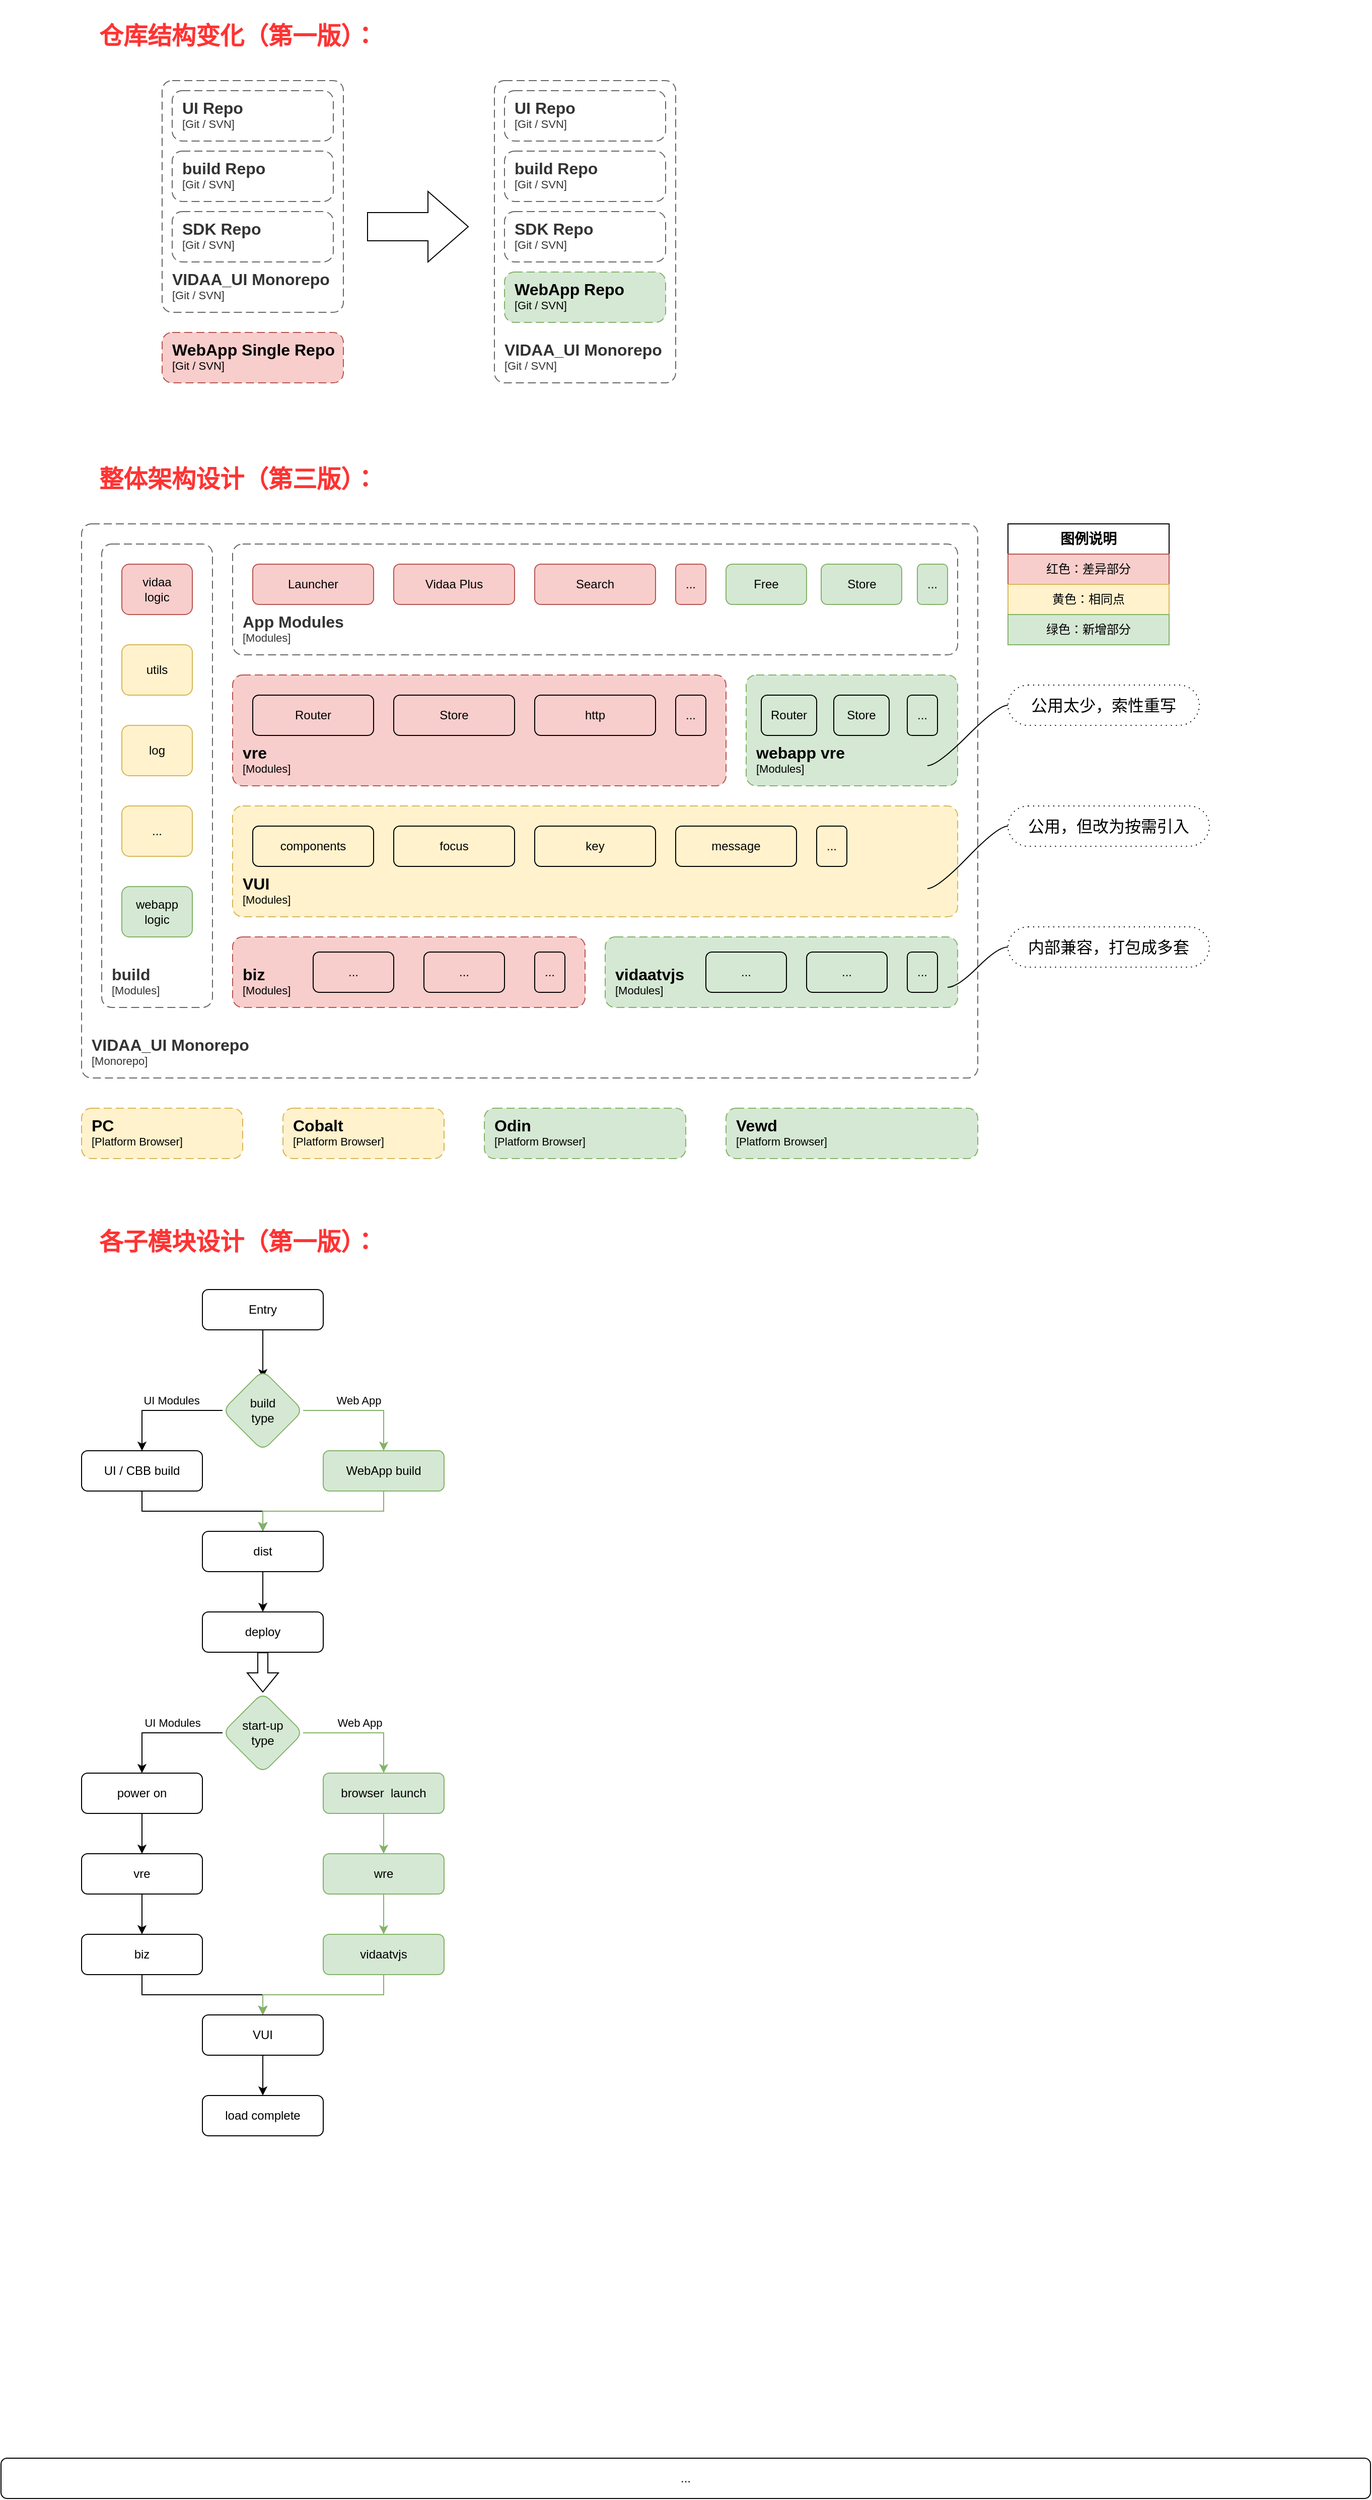 <mxfile version="20.8.20" type="github">
  <diagram name="Page-1" id="2L-cOZeSmo-Xu8jlNMAm">
    <mxGraphModel dx="1434" dy="764" grid="1" gridSize="10" guides="1" tooltips="1" connect="1" arrows="1" fold="1" page="1" pageScale="1" pageWidth="827" pageHeight="1169" math="0" shadow="0">
      <root>
        <mxCell id="0" />
        <mxCell id="1" parent="0" />
        <object placeholders="1" c4Name="Odin" c4Type="SystemScopeBoundary" c4Application="Platform Browser" label="&lt;font style=&quot;font-size: 16px&quot;&gt;&lt;b&gt;&lt;div style=&quot;text-align: left&quot;&gt;%c4Name%&lt;/div&gt;&lt;/b&gt;&lt;/font&gt;&lt;div style=&quot;text-align: left&quot;&gt;[%c4Application%]&lt;/div&gt;" id="LxKQGS648OkQD__flQ3X-3">
          <mxCell style="rounded=1;fontSize=11;whiteSpace=wrap;html=1;dashed=1;arcSize=20;fillColor=#d5e8d4;strokeColor=#82b366;labelBackgroundColor=none;align=left;verticalAlign=bottom;labelBorderColor=none;spacingTop=0;spacing=10;dashPattern=8 4;metaEdit=1;rotatable=0;perimeter=rectanglePerimeter;noLabel=0;labelPadding=0;allowArrows=0;connectable=0;expand=0;recursiveResize=0;editable=1;pointerEvents=0;absoluteArcSize=1;points=[[0.25,0,0],[0.5,0,0],[0.75,0,0],[1,0.25,0],[1,0.5,0],[1,0.75,0],[0.75,1,0],[0.5,1,0],[0.25,1,0],[0,0.75,0],[0,0.5,0],[0,0.25,0]];" parent="1" vertex="1">
            <mxGeometry x="480" y="1100" width="200" height="50" as="geometry" />
          </mxCell>
        </object>
        <object placeholders="1" c4Name="Vewd" c4Type="SystemScopeBoundary" c4Application="Platform Browser" label="&lt;font style=&quot;font-size: 16px&quot;&gt;&lt;b&gt;&lt;div style=&quot;text-align: left&quot;&gt;%c4Name%&lt;/div&gt;&lt;/b&gt;&lt;/font&gt;&lt;div style=&quot;text-align: left&quot;&gt;[%c4Application%]&lt;/div&gt;" id="LxKQGS648OkQD__flQ3X-4">
          <mxCell style="rounded=1;fontSize=11;whiteSpace=wrap;html=1;dashed=1;arcSize=20;fillColor=#d5e8d4;strokeColor=#82b366;labelBackgroundColor=none;align=left;verticalAlign=bottom;labelBorderColor=none;spacingTop=0;spacing=10;dashPattern=8 4;metaEdit=1;rotatable=0;perimeter=rectanglePerimeter;noLabel=0;labelPadding=0;allowArrows=0;connectable=0;expand=0;recursiveResize=0;editable=1;pointerEvents=0;absoluteArcSize=1;points=[[0.25,0,0],[0.5,0,0],[0.75,0,0],[1,0.25,0],[1,0.5,0],[1,0.75,0],[0.75,1,0],[0.5,1,0],[0.25,1,0],[0,0.75,0],[0,0.5,0],[0,0.25,0]];" parent="1" vertex="1">
            <mxGeometry x="720" y="1100" width="250" height="50" as="geometry" />
          </mxCell>
        </object>
        <object placeholders="1" c4Name="WebApp Single Repo" c4Type="SystemScopeBoundary" c4Application="Git / SVN" label="&lt;font style=&quot;font-size: 16px&quot;&gt;&lt;b&gt;&lt;div style=&quot;text-align: left&quot;&gt;%c4Name%&lt;/div&gt;&lt;/b&gt;&lt;/font&gt;&lt;div style=&quot;text-align: left&quot;&gt;[%c4Application%]&lt;/div&gt;" id="LxKQGS648OkQD__flQ3X-8">
          <mxCell style="rounded=1;fontSize=11;whiteSpace=wrap;html=1;dashed=1;arcSize=20;fillColor=#f8cecc;strokeColor=#b85450;labelBackgroundColor=none;align=left;verticalAlign=bottom;labelBorderColor=none;spacingTop=0;spacing=10;dashPattern=8 4;metaEdit=1;rotatable=0;perimeter=rectanglePerimeter;noLabel=0;labelPadding=0;allowArrows=0;connectable=0;expand=0;recursiveResize=0;editable=1;pointerEvents=0;absoluteArcSize=1;points=[[0.25,0,0],[0.5,0,0],[0.75,0,0],[1,0.25,0],[1,0.5,0],[1,0.75,0],[0.75,1,0],[0.5,1,0],[0.25,1,0],[0,0.75,0],[0,0.5,0],[0,0.25,0]];" parent="1" vertex="1">
            <mxGeometry x="160" y="330" width="180" height="50" as="geometry" />
          </mxCell>
        </object>
        <object placeholders="1" c4Name="VIDAA_UI Monorepo" c4Type="SystemScopeBoundary" c4Application="Git / SVN" label="&lt;font style=&quot;font-size: 16px&quot;&gt;&lt;b&gt;&lt;div style=&quot;text-align: left&quot;&gt;%c4Name%&lt;/div&gt;&lt;/b&gt;&lt;/font&gt;&lt;div style=&quot;text-align: left&quot;&gt;[%c4Application%]&lt;/div&gt;" id="LxKQGS648OkQD__flQ3X-10">
          <mxCell style="rounded=1;fontSize=11;whiteSpace=wrap;html=1;dashed=1;arcSize=20;fillColor=none;strokeColor=#666666;fontColor=#333333;labelBackgroundColor=none;align=left;verticalAlign=bottom;labelBorderColor=none;spacingTop=0;spacing=10;dashPattern=8 4;metaEdit=1;rotatable=0;perimeter=rectanglePerimeter;noLabel=0;labelPadding=0;allowArrows=0;connectable=0;expand=0;recursiveResize=0;editable=1;pointerEvents=0;absoluteArcSize=1;points=[[0.25,0,0],[0.5,0,0],[0.75,0,0],[1,0.25,0],[1,0.5,0],[1,0.75,0],[0.75,1,0],[0.5,1,0],[0.25,1,0],[0,0.75,0],[0,0.5,0],[0,0.25,0]];" parent="1" vertex="1">
            <mxGeometry x="490" y="80" width="180" height="300" as="geometry" />
          </mxCell>
        </object>
        <object placeholders="1" c4Name="UI Repo" c4Type="SystemScopeBoundary" c4Application="Git / SVN" label="&lt;font style=&quot;font-size: 16px&quot;&gt;&lt;b&gt;&lt;div style=&quot;text-align: left&quot;&gt;%c4Name%&lt;/div&gt;&lt;/b&gt;&lt;/font&gt;&lt;div style=&quot;text-align: left&quot;&gt;[%c4Application%]&lt;/div&gt;" id="LxKQGS648OkQD__flQ3X-11">
          <mxCell style="rounded=1;fontSize=11;whiteSpace=wrap;html=1;dashed=1;arcSize=20;fillColor=none;strokeColor=#666666;fontColor=#333333;labelBackgroundColor=none;align=left;verticalAlign=bottom;labelBorderColor=none;spacingTop=0;spacing=10;dashPattern=8 4;metaEdit=1;rotatable=0;perimeter=rectanglePerimeter;noLabel=0;labelPadding=0;allowArrows=0;connectable=0;expand=0;recursiveResize=0;editable=1;pointerEvents=0;absoluteArcSize=1;points=[[0.25,0,0],[0.5,0,0],[0.75,0,0],[1,0.25,0],[1,0.5,0],[1,0.75,0],[0.75,1,0],[0.5,1,0],[0.25,1,0],[0,0.75,0],[0,0.5,0],[0,0.25,0]];" parent="1" vertex="1">
            <mxGeometry x="500" y="90" width="160" height="50" as="geometry" />
          </mxCell>
        </object>
        <object placeholders="1" c4Name="build Repo" c4Type="SystemScopeBoundary" c4Application="Git / SVN" label="&lt;font style=&quot;font-size: 16px&quot;&gt;&lt;b&gt;&lt;div style=&quot;text-align: left&quot;&gt;%c4Name%&lt;/div&gt;&lt;/b&gt;&lt;/font&gt;&lt;div style=&quot;text-align: left&quot;&gt;[%c4Application%]&lt;/div&gt;" id="LxKQGS648OkQD__flQ3X-12">
          <mxCell style="rounded=1;fontSize=11;whiteSpace=wrap;html=1;dashed=1;arcSize=20;fillColor=none;strokeColor=#666666;fontColor=#333333;labelBackgroundColor=none;align=left;verticalAlign=bottom;labelBorderColor=none;spacingTop=0;spacing=10;dashPattern=8 4;metaEdit=1;rotatable=0;perimeter=rectanglePerimeter;noLabel=0;labelPadding=0;allowArrows=0;connectable=0;expand=0;recursiveResize=0;editable=1;pointerEvents=0;absoluteArcSize=1;points=[[0.25,0,0],[0.5,0,0],[0.75,0,0],[1,0.25,0],[1,0.5,0],[1,0.75,0],[0.75,1,0],[0.5,1,0],[0.25,1,0],[0,0.75,0],[0,0.5,0],[0,0.25,0]];" parent="1" vertex="1">
            <mxGeometry x="500" y="150" width="160" height="50" as="geometry" />
          </mxCell>
        </object>
        <mxCell id="LxKQGS648OkQD__flQ3X-13" value="" style="html=1;shadow=0;dashed=0;align=center;verticalAlign=middle;shape=mxgraph.arrows2.arrow;dy=0.6;dx=40;notch=0;" parent="1" vertex="1">
          <mxGeometry x="364" y="190" width="100" height="70" as="geometry" />
        </mxCell>
        <object placeholders="1" c4Name="SDK Repo" c4Type="SystemScopeBoundary" c4Application="Git / SVN" label="&lt;font style=&quot;font-size: 16px&quot;&gt;&lt;b&gt;&lt;div style=&quot;text-align: left&quot;&gt;%c4Name%&lt;/div&gt;&lt;/b&gt;&lt;/font&gt;&lt;div style=&quot;text-align: left&quot;&gt;[%c4Application%]&lt;/div&gt;" id="LxKQGS648OkQD__flQ3X-14">
          <mxCell style="rounded=1;fontSize=11;whiteSpace=wrap;html=1;dashed=1;arcSize=20;fillColor=none;strokeColor=#666666;fontColor=#333333;labelBackgroundColor=none;align=left;verticalAlign=bottom;labelBorderColor=none;spacingTop=0;spacing=10;dashPattern=8 4;metaEdit=1;rotatable=0;perimeter=rectanglePerimeter;noLabel=0;labelPadding=0;allowArrows=0;connectable=0;expand=0;recursiveResize=0;editable=1;pointerEvents=0;absoluteArcSize=1;points=[[0.25,0,0],[0.5,0,0],[0.75,0,0],[1,0.25,0],[1,0.5,0],[1,0.75,0],[0.75,1,0],[0.5,1,0],[0.25,1,0],[0,0.75,0],[0,0.5,0],[0,0.25,0]];" parent="1" vertex="1">
            <mxGeometry x="500" y="210" width="160" height="50" as="geometry" />
          </mxCell>
        </object>
        <object placeholders="1" c4Name="WebApp Repo" c4Type="SystemScopeBoundary" c4Application="Git / SVN" label="&lt;font style=&quot;font-size: 16px&quot;&gt;&lt;b&gt;&lt;div style=&quot;text-align: left&quot;&gt;%c4Name%&lt;/div&gt;&lt;/b&gt;&lt;/font&gt;&lt;div style=&quot;text-align: left&quot;&gt;[%c4Application%]&lt;/div&gt;" id="LxKQGS648OkQD__flQ3X-15">
          <mxCell style="rounded=1;fontSize=11;whiteSpace=wrap;html=1;dashed=1;arcSize=20;fillColor=#d5e8d4;strokeColor=#82b366;labelBackgroundColor=none;align=left;verticalAlign=bottom;labelBorderColor=none;spacingTop=0;spacing=10;dashPattern=8 4;metaEdit=1;rotatable=0;perimeter=rectanglePerimeter;noLabel=0;labelPadding=0;allowArrows=0;connectable=0;expand=0;recursiveResize=0;editable=1;pointerEvents=0;absoluteArcSize=1;points=[[0.25,0,0],[0.5,0,0],[0.75,0,0],[1,0.25,0],[1,0.5,0],[1,0.75,0],[0.75,1,0],[0.5,1,0],[0.25,1,0],[0,0.75,0],[0,0.5,0],[0,0.25,0]];" parent="1" vertex="1">
            <mxGeometry x="500" y="270" width="160" height="50" as="geometry" />
          </mxCell>
        </object>
        <mxCell id="LxKQGS648OkQD__flQ3X-16" value="&lt;p style=&quot;line-height: 100%;&quot;&gt;&lt;/p&gt;&lt;h1 style=&quot;line-height: 90%;&quot;&gt;&lt;b&gt;&lt;font style=&quot;font-size: 24px;&quot; color=&quot;#ff3333&quot;&gt;仓库结构变化（第一版）：&lt;/font&gt;&lt;/b&gt;&lt;/h1&gt;&lt;p&gt;&lt;/p&gt;" style="text;html=1;align=center;verticalAlign=middle;resizable=0;points=[];autosize=1;strokeColor=none;fillColor=none;" parent="1" vertex="1">
          <mxGeometry x="80" width="310" height="70" as="geometry" />
        </mxCell>
        <mxCell id="LxKQGS648OkQD__flQ3X-17" value="&lt;p style=&quot;line-height: 100%;&quot;&gt;&lt;/p&gt;&lt;h1 style=&quot;line-height: 90%;&quot;&gt;&lt;b&gt;&lt;font style=&quot;font-size: 24px;&quot; color=&quot;#ff3333&quot;&gt;整体架构设计（第三版）：&lt;/font&gt;&lt;/b&gt;&lt;/h1&gt;&lt;p&gt;&lt;/p&gt;" style="text;html=1;align=center;verticalAlign=middle;resizable=0;points=[];autosize=1;strokeColor=none;fillColor=none;" parent="1" vertex="1">
          <mxGeometry x="80" y="440" width="310" height="70" as="geometry" />
        </mxCell>
        <object placeholders="1" c4Name="VIDAA_UI Monorepo" c4Type="SystemScopeBoundary" c4Application="Monorepo" label="&lt;font style=&quot;font-size: 16px&quot;&gt;&lt;b&gt;&lt;div style=&quot;text-align: left&quot;&gt;%c4Name%&lt;/div&gt;&lt;/b&gt;&lt;/font&gt;&lt;div style=&quot;text-align: left&quot;&gt;[%c4Application%]&lt;/div&gt;" id="LxKQGS648OkQD__flQ3X-45">
          <mxCell style="rounded=1;fontSize=11;whiteSpace=wrap;html=1;dashed=1;arcSize=20;fillColor=none;strokeColor=#666666;fontColor=#333333;labelBackgroundColor=none;align=left;verticalAlign=bottom;labelBorderColor=none;spacingTop=0;spacing=10;dashPattern=8 4;metaEdit=1;rotatable=0;perimeter=rectanglePerimeter;noLabel=0;labelPadding=0;allowArrows=0;connectable=0;expand=0;recursiveResize=0;editable=1;pointerEvents=0;absoluteArcSize=1;points=[[0.25,0,0],[0.5,0,0],[0.75,0,0],[1,0.25,0],[1,0.5,0],[1,0.75,0],[0.75,1,0],[0.5,1,0],[0.25,1,0],[0,0.75,0],[0,0.5,0],[0,0.25,0]];" parent="1" vertex="1">
            <mxGeometry x="80" y="520" width="890" height="550" as="geometry" />
          </mxCell>
        </object>
        <object placeholders="1" c4Name="Cobalt" c4Type="SystemScopeBoundary" c4Application="Platform Browser" label="&lt;font style=&quot;font-size: 16px&quot;&gt;&lt;b&gt;&lt;div style=&quot;text-align: left&quot;&gt;%c4Name%&lt;/div&gt;&lt;/b&gt;&lt;/font&gt;&lt;div style=&quot;text-align: left&quot;&gt;[%c4Application%]&lt;/div&gt;" id="LxKQGS648OkQD__flQ3X-46">
          <mxCell style="rounded=1;fontSize=11;whiteSpace=wrap;html=1;dashed=1;arcSize=20;fillColor=#fff2cc;strokeColor=#d6b656;labelBackgroundColor=none;align=left;verticalAlign=bottom;labelBorderColor=none;spacingTop=0;spacing=10;dashPattern=8 4;metaEdit=1;rotatable=0;perimeter=rectanglePerimeter;noLabel=0;labelPadding=0;allowArrows=0;connectable=0;expand=0;recursiveResize=0;editable=1;pointerEvents=0;absoluteArcSize=1;points=[[0.25,0,0],[0.5,0,0],[0.75,0,0],[1,0.25,0],[1,0.5,0],[1,0.75,0],[0.75,1,0],[0.5,1,0],[0.25,1,0],[0,0.75,0],[0,0.5,0],[0,0.25,0]];" parent="1" vertex="1">
            <mxGeometry x="280" y="1100" width="160" height="50" as="geometry" />
          </mxCell>
        </object>
        <object placeholders="1" c4Name="App Modules" c4Type="SystemScopeBoundary" c4Application="Modules" label="&lt;font style=&quot;font-size: 16px&quot;&gt;&lt;b&gt;&lt;div style=&quot;text-align: left&quot;&gt;%c4Name%&lt;/div&gt;&lt;/b&gt;&lt;/font&gt;&lt;div style=&quot;text-align: left&quot;&gt;[%c4Application%]&lt;/div&gt;" id="LxKQGS648OkQD__flQ3X-47">
          <mxCell style="rounded=1;fontSize=11;whiteSpace=wrap;html=1;dashed=1;arcSize=20;fillColor=none;strokeColor=#666666;fontColor=#333333;labelBackgroundColor=none;align=left;verticalAlign=bottom;labelBorderColor=none;spacingTop=0;spacing=10;dashPattern=8 4;metaEdit=1;rotatable=0;perimeter=rectanglePerimeter;noLabel=0;labelPadding=0;allowArrows=0;connectable=0;expand=0;recursiveResize=0;editable=1;pointerEvents=0;absoluteArcSize=1;points=[[0.25,0,0],[0.5,0,0],[0.75,0,0],[1,0.25,0],[1,0.5,0],[1,0.75,0],[0.75,1,0],[0.5,1,0],[0.25,1,0],[0,0.75,0],[0,0.5,0],[0,0.25,0]];" parent="1" vertex="1">
            <mxGeometry x="230" y="540" width="720" height="110" as="geometry" />
          </mxCell>
        </object>
        <object placeholders="1" c4Name="vre" c4Type="SystemScopeBoundary" c4Application="Modules" label="&lt;font style=&quot;font-size: 16px&quot;&gt;&lt;b&gt;&lt;div style=&quot;text-align: left&quot;&gt;%c4Name%&lt;/div&gt;&lt;/b&gt;&lt;/font&gt;&lt;div style=&quot;text-align: left&quot;&gt;[%c4Application%]&lt;/div&gt;" id="LxKQGS648OkQD__flQ3X-48">
          <mxCell style="rounded=1;fontSize=11;whiteSpace=wrap;html=1;dashed=1;arcSize=20;fillColor=#f8cecc;strokeColor=#b85450;labelBackgroundColor=none;align=left;verticalAlign=bottom;labelBorderColor=none;spacingTop=0;spacing=10;dashPattern=8 4;metaEdit=1;rotatable=0;perimeter=rectanglePerimeter;noLabel=0;labelPadding=0;allowArrows=0;connectable=0;expand=0;recursiveResize=0;editable=1;pointerEvents=0;absoluteArcSize=1;points=[[0.25,0,0],[0.5,0,0],[0.75,0,0],[1,0.25,0],[1,0.5,0],[1,0.75,0],[0.75,1,0],[0.5,1,0],[0.25,1,0],[0,0.75,0],[0,0.5,0],[0,0.25,0]];" parent="1" vertex="1">
            <mxGeometry x="230" y="670" width="490" height="110" as="geometry" />
          </mxCell>
        </object>
        <object placeholders="1" c4Name="VUI" c4Type="SystemScopeBoundary" c4Application="Modules" label="&lt;font style=&quot;font-size: 16px&quot;&gt;&lt;b&gt;&lt;div style=&quot;text-align: left&quot;&gt;%c4Name%&lt;/div&gt;&lt;/b&gt;&lt;/font&gt;&lt;div style=&quot;text-align: left&quot;&gt;[%c4Application%]&lt;/div&gt;" id="LxKQGS648OkQD__flQ3X-49">
          <mxCell style="rounded=1;fontSize=11;whiteSpace=wrap;html=1;dashed=1;arcSize=20;fillColor=#fff2cc;strokeColor=#d6b656;labelBackgroundColor=none;align=left;verticalAlign=bottom;labelBorderColor=none;spacingTop=0;spacing=10;dashPattern=8 4;metaEdit=1;rotatable=0;perimeter=rectanglePerimeter;noLabel=0;labelPadding=0;allowArrows=0;connectable=0;expand=0;recursiveResize=0;editable=1;pointerEvents=0;absoluteArcSize=1;points=[[0.25,0,0],[0.5,0,0],[0.75,0,0],[1,0.25,0],[1,0.5,0],[1,0.75,0],[0.75,1,0],[0.5,1,0],[0.25,1,0],[0,0.75,0],[0,0.5,0],[0,0.25,0]];" parent="1" vertex="1">
            <mxGeometry x="230" y="800" width="720" height="110" as="geometry" />
          </mxCell>
        </object>
        <object placeholders="1" c4Name="build" c4Type="SystemScopeBoundary" c4Application="Modules" label="&lt;font style=&quot;font-size: 16px&quot;&gt;&lt;b&gt;&lt;div style=&quot;text-align: left&quot;&gt;%c4Name%&lt;/div&gt;&lt;/b&gt;&lt;/font&gt;&lt;div style=&quot;text-align: left&quot;&gt;[%c4Application%]&lt;/div&gt;" id="LxKQGS648OkQD__flQ3X-50">
          <mxCell style="rounded=1;fontSize=11;whiteSpace=wrap;html=1;dashed=1;arcSize=20;fillColor=none;strokeColor=#666666;fontColor=#333333;labelBackgroundColor=none;align=left;verticalAlign=bottom;labelBorderColor=none;spacingTop=0;spacing=10;dashPattern=8 4;metaEdit=1;rotatable=0;perimeter=rectanglePerimeter;noLabel=0;labelPadding=0;allowArrows=0;connectable=0;expand=0;recursiveResize=0;editable=1;pointerEvents=0;absoluteArcSize=1;points=[[0.25,0,0],[0.5,0,0],[0.75,0,0],[1,0.25,0],[1,0.5,0],[1,0.75,0],[0.75,1,0],[0.5,1,0],[0.25,1,0],[0,0.75,0],[0,0.5,0],[0,0.25,0]];" parent="1" vertex="1">
            <mxGeometry x="100" y="540" width="110" height="460" as="geometry" />
          </mxCell>
        </object>
        <mxCell id="LxKQGS648OkQD__flQ3X-51" value="Launcher" style="rounded=1;whiteSpace=wrap;html=1;fillColor=#f8cecc;strokeColor=#b85450;" parent="1" vertex="1">
          <mxGeometry x="250" y="560" width="120" height="40" as="geometry" />
        </mxCell>
        <mxCell id="LxKQGS648OkQD__flQ3X-52" value="Vidaa Plus" style="rounded=1;whiteSpace=wrap;html=1;fillColor=#f8cecc;strokeColor=#b85450;" parent="1" vertex="1">
          <mxGeometry x="390" y="560" width="120" height="40" as="geometry" />
        </mxCell>
        <mxCell id="LxKQGS648OkQD__flQ3X-53" value="Search" style="rounded=1;whiteSpace=wrap;html=1;fillColor=#f8cecc;strokeColor=#b85450;" parent="1" vertex="1">
          <mxGeometry x="530" y="560" width="120" height="40" as="geometry" />
        </mxCell>
        <mxCell id="LxKQGS648OkQD__flQ3X-54" value="Free" style="rounded=1;whiteSpace=wrap;html=1;fillColor=#d5e8d4;strokeColor=#82b366;" parent="1" vertex="1">
          <mxGeometry x="720" y="560" width="80" height="40" as="geometry" />
        </mxCell>
        <mxCell id="LxKQGS648OkQD__flQ3X-55" value="Store" style="rounded=1;whiteSpace=wrap;html=1;fillColor=none;" parent="1" vertex="1">
          <mxGeometry x="390" y="690" width="120" height="40" as="geometry" />
        </mxCell>
        <mxCell id="LxKQGS648OkQD__flQ3X-56" value="Router" style="rounded=1;whiteSpace=wrap;html=1;fillColor=none;" parent="1" vertex="1">
          <mxGeometry x="250" y="690" width="120" height="40" as="geometry" />
        </mxCell>
        <mxCell id="LxKQGS648OkQD__flQ3X-57" value="http" style="rounded=1;whiteSpace=wrap;html=1;fillColor=none;" parent="1" vertex="1">
          <mxGeometry x="530" y="690" width="120" height="40" as="geometry" />
        </mxCell>
        <mxCell id="LxKQGS648OkQD__flQ3X-58" value="..." style="rounded=1;whiteSpace=wrap;html=1;fillColor=none;" parent="1" vertex="1">
          <mxGeometry x="670" y="690" width="30" height="40" as="geometry" />
        </mxCell>
        <mxCell id="LxKQGS648OkQD__flQ3X-62" value="components" style="rounded=1;whiteSpace=wrap;html=1;fillColor=none;" parent="1" vertex="1">
          <mxGeometry x="250" y="820" width="120" height="40" as="geometry" />
        </mxCell>
        <mxCell id="LxKQGS648OkQD__flQ3X-63" value="focus" style="rounded=1;whiteSpace=wrap;html=1;fillColor=none;" parent="1" vertex="1">
          <mxGeometry x="390" y="820" width="120" height="40" as="geometry" />
        </mxCell>
        <mxCell id="LxKQGS648OkQD__flQ3X-64" value="vidaa&lt;br&gt;logic" style="rounded=1;whiteSpace=wrap;html=1;fillColor=#f8cecc;strokeColor=#b85450;" parent="1" vertex="1">
          <mxGeometry x="120" y="560" width="70" height="50" as="geometry" />
        </mxCell>
        <mxCell id="LxKQGS648OkQD__flQ3X-65" value="utils" style="rounded=1;whiteSpace=wrap;html=1;fillColor=#fff2cc;strokeColor=#d6b656;" parent="1" vertex="1">
          <mxGeometry x="120" y="640" width="70" height="50" as="geometry" />
        </mxCell>
        <mxCell id="LxKQGS648OkQD__flQ3X-66" value="log" style="rounded=1;whiteSpace=wrap;html=1;fillColor=#fff2cc;strokeColor=#d6b656;" parent="1" vertex="1">
          <mxGeometry x="120" y="720" width="70" height="50" as="geometry" />
        </mxCell>
        <mxCell id="LxKQGS648OkQD__flQ3X-68" value="..." style="rounded=1;whiteSpace=wrap;html=1;fillColor=#f8cecc;strokeColor=#b85450;" parent="1" vertex="1">
          <mxGeometry x="670" y="560" width="30" height="40" as="geometry" />
        </mxCell>
        <object placeholders="1" c4Name="VIDAA_UI Monorepo" c4Type="SystemScopeBoundary" c4Application="Git / SVN" label="&lt;font style=&quot;font-size: 16px&quot;&gt;&lt;b&gt;&lt;div style=&quot;text-align: left&quot;&gt;%c4Name%&lt;/div&gt;&lt;/b&gt;&lt;/font&gt;&lt;div style=&quot;text-align: left&quot;&gt;[%c4Application%]&lt;/div&gt;" id="LxKQGS648OkQD__flQ3X-70">
          <mxCell style="rounded=1;fontSize=11;whiteSpace=wrap;html=1;dashed=1;arcSize=20;fillColor=none;strokeColor=#666666;fontColor=#333333;labelBackgroundColor=none;align=left;verticalAlign=bottom;labelBorderColor=none;spacingTop=0;spacing=10;dashPattern=8 4;metaEdit=1;rotatable=0;perimeter=rectanglePerimeter;noLabel=0;labelPadding=0;allowArrows=0;connectable=0;expand=0;recursiveResize=0;editable=1;pointerEvents=0;absoluteArcSize=1;points=[[0.25,0,0],[0.5,0,0],[0.75,0,0],[1,0.25,0],[1,0.5,0],[1,0.75,0],[0.75,1,0],[0.5,1,0],[0.25,1,0],[0,0.75,0],[0,0.5,0],[0,0.25,0]];" parent="1" vertex="1">
            <mxGeometry x="160" y="80" width="180" height="230" as="geometry" />
          </mxCell>
        </object>
        <object placeholders="1" c4Name="SDK Repo" c4Type="SystemScopeBoundary" c4Application="Git / SVN" label="&lt;font style=&quot;font-size: 16px&quot;&gt;&lt;b&gt;&lt;div style=&quot;text-align: left&quot;&gt;%c4Name%&lt;/div&gt;&lt;/b&gt;&lt;/font&gt;&lt;div style=&quot;text-align: left&quot;&gt;[%c4Application%]&lt;/div&gt;" id="LxKQGS648OkQD__flQ3X-71">
          <mxCell style="rounded=1;fontSize=11;whiteSpace=wrap;html=1;dashed=1;arcSize=20;fillColor=none;strokeColor=#666666;fontColor=#333333;labelBackgroundColor=none;align=left;verticalAlign=bottom;labelBorderColor=none;spacingTop=0;spacing=10;dashPattern=8 4;metaEdit=1;rotatable=0;perimeter=rectanglePerimeter;noLabel=0;labelPadding=0;allowArrows=0;connectable=0;expand=0;recursiveResize=0;editable=1;pointerEvents=0;absoluteArcSize=1;points=[[0.25,0,0],[0.5,0,0],[0.75,0,0],[1,0.25,0],[1,0.5,0],[1,0.75,0],[0.75,1,0],[0.5,1,0],[0.25,1,0],[0,0.75,0],[0,0.5,0],[0,0.25,0]];" parent="1" vertex="1">
            <mxGeometry x="170" y="210" width="160" height="50" as="geometry" />
          </mxCell>
        </object>
        <object placeholders="1" c4Name="build Repo" c4Type="SystemScopeBoundary" c4Application="Git / SVN" label="&lt;font style=&quot;font-size: 16px&quot;&gt;&lt;b&gt;&lt;div style=&quot;text-align: left&quot;&gt;%c4Name%&lt;/div&gt;&lt;/b&gt;&lt;/font&gt;&lt;div style=&quot;text-align: left&quot;&gt;[%c4Application%]&lt;/div&gt;" id="LxKQGS648OkQD__flQ3X-72">
          <mxCell style="rounded=1;fontSize=11;whiteSpace=wrap;html=1;dashed=1;arcSize=20;fillColor=none;strokeColor=#666666;fontColor=#333333;labelBackgroundColor=none;align=left;verticalAlign=bottom;labelBorderColor=none;spacingTop=0;spacing=10;dashPattern=8 4;metaEdit=1;rotatable=0;perimeter=rectanglePerimeter;noLabel=0;labelPadding=0;allowArrows=0;connectable=0;expand=0;recursiveResize=0;editable=1;pointerEvents=0;absoluteArcSize=1;points=[[0.25,0,0],[0.5,0,0],[0.75,0,0],[1,0.25,0],[1,0.5,0],[1,0.75,0],[0.75,1,0],[0.5,1,0],[0.25,1,0],[0,0.75,0],[0,0.5,0],[0,0.25,0]];" parent="1" vertex="1">
            <mxGeometry x="170" y="150" width="160" height="50" as="geometry" />
          </mxCell>
        </object>
        <object placeholders="1" c4Name="UI Repo" c4Type="SystemScopeBoundary" c4Application="Git / SVN" label="&lt;font style=&quot;font-size: 16px&quot;&gt;&lt;b&gt;&lt;div style=&quot;text-align: left&quot;&gt;%c4Name%&lt;/div&gt;&lt;/b&gt;&lt;/font&gt;&lt;div style=&quot;text-align: left&quot;&gt;[%c4Application%]&lt;/div&gt;" id="LxKQGS648OkQD__flQ3X-73">
          <mxCell style="rounded=1;fontSize=11;whiteSpace=wrap;html=1;dashed=1;arcSize=20;fillColor=none;strokeColor=#666666;fontColor=#333333;labelBackgroundColor=none;align=left;verticalAlign=bottom;labelBorderColor=none;spacingTop=0;spacing=10;dashPattern=8 4;metaEdit=1;rotatable=0;perimeter=rectanglePerimeter;noLabel=0;labelPadding=0;allowArrows=0;connectable=0;expand=0;recursiveResize=0;editable=1;pointerEvents=0;absoluteArcSize=1;points=[[0.25,0,0],[0.5,0,0],[0.75,0,0],[1,0.25,0],[1,0.5,0],[1,0.75,0],[0.75,1,0],[0.5,1,0],[0.25,1,0],[0,0.75,0],[0,0.5,0],[0,0.25,0]];" parent="1" vertex="1">
            <mxGeometry x="170" y="90" width="160" height="50" as="geometry" />
          </mxCell>
        </object>
        <object placeholders="1" c4Name="biz" c4Type="SystemScopeBoundary" c4Application="Modules" label="&lt;font style=&quot;font-size: 16px&quot;&gt;&lt;b&gt;&lt;div style=&quot;text-align: left&quot;&gt;%c4Name%&lt;/div&gt;&lt;/b&gt;&lt;/font&gt;&lt;div style=&quot;text-align: left&quot;&gt;[%c4Application%]&lt;/div&gt;" id="LxKQGS648OkQD__flQ3X-75">
          <mxCell style="rounded=1;fontSize=11;whiteSpace=wrap;html=1;dashed=1;arcSize=20;fillColor=#f8cecc;strokeColor=#b85450;labelBackgroundColor=none;align=left;verticalAlign=bottom;labelBorderColor=none;spacingTop=0;spacing=10;dashPattern=8 4;metaEdit=1;rotatable=0;perimeter=rectanglePerimeter;noLabel=0;labelPadding=0;allowArrows=0;connectable=0;expand=0;recursiveResize=0;editable=1;pointerEvents=0;absoluteArcSize=1;points=[[0.25,0,0],[0.5,0,0],[0.75,0,0],[1,0.25,0],[1,0.5,0],[1,0.75,0],[0.75,1,0],[0.5,1,0],[0.25,1,0],[0,0.75,0],[0,0.5,0],[0,0.25,0]];" parent="1" vertex="1">
            <mxGeometry x="230" y="930" width="350" height="70" as="geometry" />
          </mxCell>
        </object>
        <object placeholders="1" c4Name="vidaatvjs" c4Type="SystemScopeBoundary" c4Application="Modules" label="&lt;font style=&quot;font-size: 16px&quot;&gt;&lt;b&gt;&lt;div style=&quot;text-align: left&quot;&gt;%c4Name%&lt;/div&gt;&lt;/b&gt;&lt;/font&gt;&lt;div style=&quot;text-align: left&quot;&gt;[%c4Application%]&lt;/div&gt;" id="LxKQGS648OkQD__flQ3X-76">
          <mxCell style="rounded=1;fontSize=11;whiteSpace=wrap;html=1;dashed=1;arcSize=20;fillColor=#d5e8d4;strokeColor=#82b366;labelBackgroundColor=none;align=left;verticalAlign=bottom;labelBorderColor=none;spacingTop=0;spacing=10;dashPattern=8 4;metaEdit=1;rotatable=0;perimeter=rectanglePerimeter;noLabel=0;labelPadding=0;allowArrows=0;connectable=0;expand=0;recursiveResize=0;editable=1;pointerEvents=0;absoluteArcSize=1;points=[[0.25,0,0],[0.5,0,0],[0.75,0,0],[1,0.25,0],[1,0.5,0],[1,0.75,0],[0.75,1,0],[0.5,1,0],[0.25,1,0],[0,0.75,0],[0,0.5,0],[0,0.25,0]];" parent="1" vertex="1">
            <mxGeometry x="600" y="930" width="350" height="70" as="geometry" />
          </mxCell>
        </object>
        <object placeholders="1" c4Name="webapp vre" c4Type="SystemScopeBoundary" c4Application="Modules" label="&lt;font style=&quot;font-size: 16px&quot;&gt;&lt;b&gt;&lt;div style=&quot;text-align: left&quot;&gt;%c4Name%&lt;/div&gt;&lt;/b&gt;&lt;/font&gt;&lt;div style=&quot;text-align: left&quot;&gt;[%c4Application%]&lt;/div&gt;" id="LxKQGS648OkQD__flQ3X-78">
          <mxCell style="rounded=1;fontSize=11;whiteSpace=wrap;html=1;dashed=1;arcSize=20;fillColor=#d5e8d4;strokeColor=#82b366;labelBackgroundColor=none;align=left;verticalAlign=bottom;labelBorderColor=none;spacingTop=0;spacing=10;dashPattern=8 4;metaEdit=1;rotatable=0;perimeter=rectanglePerimeter;noLabel=0;labelPadding=0;allowArrows=0;connectable=0;expand=0;recursiveResize=0;editable=1;pointerEvents=0;absoluteArcSize=1;points=[[0.25,0,0],[0.5,0,0],[0.75,0,0],[1,0.25,0],[1,0.5,0],[1,0.75,0],[0.75,1,0],[0.5,1,0],[0.25,1,0],[0,0.75,0],[0,0.5,0],[0,0.25,0]];" parent="1" vertex="1">
            <mxGeometry x="740" y="670" width="210" height="110" as="geometry" />
          </mxCell>
        </object>
        <mxCell id="LxKQGS648OkQD__flQ3X-82" value="..." style="rounded=1;whiteSpace=wrap;html=1;fillColor=#fff2cc;strokeColor=#d6b656;" parent="1" vertex="1">
          <mxGeometry x="120" y="800" width="70" height="50" as="geometry" />
        </mxCell>
        <mxCell id="LxKQGS648OkQD__flQ3X-83" value="webapp&lt;br&gt;logic" style="rounded=1;whiteSpace=wrap;html=1;fillColor=#d5e8d4;strokeColor=#82b366;" parent="1" vertex="1">
          <mxGeometry x="120" y="880" width="70" height="50" as="geometry" />
        </mxCell>
        <mxCell id="LxKQGS648OkQD__flQ3X-84" value="key" style="rounded=1;whiteSpace=wrap;html=1;fillColor=none;" parent="1" vertex="1">
          <mxGeometry x="530" y="820" width="120" height="40" as="geometry" />
        </mxCell>
        <mxCell id="LxKQGS648OkQD__flQ3X-85" value="message" style="rounded=1;whiteSpace=wrap;html=1;fillColor=none;" parent="1" vertex="1">
          <mxGeometry x="670" y="820" width="120" height="40" as="geometry" />
        </mxCell>
        <mxCell id="LxKQGS648OkQD__flQ3X-86" value="..." style="rounded=1;whiteSpace=wrap;html=1;fillColor=none;" parent="1" vertex="1">
          <mxGeometry x="810" y="820" width="30" height="40" as="geometry" />
        </mxCell>
        <mxCell id="LxKQGS648OkQD__flQ3X-88" value="..." style="rounded=1;whiteSpace=wrap;html=1;fillColor=none;" parent="1" vertex="1">
          <mxGeometry x="310" y="945" width="80" height="40" as="geometry" />
        </mxCell>
        <mxCell id="LxKQGS648OkQD__flQ3X-89" value="..." style="rounded=1;whiteSpace=wrap;html=1;fillColor=none;" parent="1" vertex="1">
          <mxGeometry x="420" y="945" width="80" height="40" as="geometry" />
        </mxCell>
        <mxCell id="LxKQGS648OkQD__flQ3X-90" value="..." style="rounded=1;whiteSpace=wrap;html=1;fillColor=none;" parent="1" vertex="1">
          <mxGeometry x="530" y="945" width="30" height="40" as="geometry" />
        </mxCell>
        <mxCell id="LxKQGS648OkQD__flQ3X-98" value="..." style="rounded=1;whiteSpace=wrap;html=1;fillColor=none;" parent="1" vertex="1">
          <mxGeometry x="900" y="945" width="30" height="40" as="geometry" />
        </mxCell>
        <mxCell id="LxKQGS648OkQD__flQ3X-99" value="..." style="rounded=1;whiteSpace=wrap;html=1;fillColor=none;" parent="1" vertex="1">
          <mxGeometry x="800" y="945" width="80" height="40" as="geometry" />
        </mxCell>
        <mxCell id="LxKQGS648OkQD__flQ3X-100" value="..." style="rounded=1;whiteSpace=wrap;html=1;fillColor=none;" parent="1" vertex="1">
          <mxGeometry x="700" y="945" width="80" height="40" as="geometry" />
        </mxCell>
        <mxCell id="LxKQGS648OkQD__flQ3X-103" value="Router" style="rounded=1;whiteSpace=wrap;html=1;fillColor=none;" parent="1" vertex="1">
          <mxGeometry x="755" y="690" width="55" height="40" as="geometry" />
        </mxCell>
        <mxCell id="LxKQGS648OkQD__flQ3X-104" value="Store" style="rounded=1;whiteSpace=wrap;html=1;fillColor=none;" parent="1" vertex="1">
          <mxGeometry x="827" y="690" width="55" height="40" as="geometry" />
        </mxCell>
        <mxCell id="LxKQGS648OkQD__flQ3X-106" value="..." style="rounded=1;whiteSpace=wrap;html=1;fillColor=none;" parent="1" vertex="1">
          <mxGeometry x="900" y="690" width="30" height="40" as="geometry" />
        </mxCell>
        <mxCell id="LxKQGS648OkQD__flQ3X-107" value="Store" style="rounded=1;whiteSpace=wrap;html=1;fillColor=#d5e8d4;strokeColor=#82b366;" parent="1" vertex="1">
          <mxGeometry x="814.5" y="560" width="80" height="40" as="geometry" />
        </mxCell>
        <mxCell id="LxKQGS648OkQD__flQ3X-108" value="..." style="rounded=1;whiteSpace=wrap;html=1;fillColor=#d5e8d4;strokeColor=#82b366;" parent="1" vertex="1">
          <mxGeometry x="910" y="560" width="30" height="40" as="geometry" />
        </mxCell>
        <mxCell id="LxKQGS648OkQD__flQ3X-109" value="内部兼容，打包成多套" style="whiteSpace=wrap;html=1;rounded=1;arcSize=50;align=center;verticalAlign=middle;strokeWidth=1;autosize=1;spacing=4;treeFolding=1;treeMoving=1;newEdgeStyle={&quot;edgeStyle&quot;:&quot;entityRelationEdgeStyle&quot;,&quot;startArrow&quot;:&quot;none&quot;,&quot;endArrow&quot;:&quot;none&quot;,&quot;segment&quot;:10,&quot;curved&quot;:1,&quot;sourcePerimeterSpacing&quot;:0,&quot;targetPerimeterSpacing&quot;:0};dashed=1;dashPattern=1 4;strokeColor=default;fontFamily=Helvetica;fontSize=16;fontColor=#000000;fillColor=none;" parent="1" vertex="1">
          <mxGeometry x="1000" y="920" width="200" height="40" as="geometry" />
        </mxCell>
        <mxCell id="LxKQGS648OkQD__flQ3X-110" value="" style="edgeStyle=entityRelationEdgeStyle;startArrow=none;endArrow=none;segment=10;curved=1;sourcePerimeterSpacing=0;targetPerimeterSpacing=0;rounded=0;fontFamily=Helvetica;fontSize=16;fontColor=#FF3333;" parent="1" target="LxKQGS648OkQD__flQ3X-109" edge="1">
          <mxGeometry relative="1" as="geometry">
            <mxPoint x="940" y="980" as="sourcePoint" />
          </mxGeometry>
        </mxCell>
        <mxCell id="LxKQGS648OkQD__flQ3X-111" value="公用太少，索性重写" style="whiteSpace=wrap;html=1;rounded=1;arcSize=50;align=center;verticalAlign=middle;strokeWidth=1;autosize=1;spacing=4;treeFolding=1;treeMoving=1;newEdgeStyle={&quot;edgeStyle&quot;:&quot;entityRelationEdgeStyle&quot;,&quot;startArrow&quot;:&quot;none&quot;,&quot;endArrow&quot;:&quot;none&quot;,&quot;segment&quot;:10,&quot;curved&quot;:1,&quot;sourcePerimeterSpacing&quot;:0,&quot;targetPerimeterSpacing&quot;:0};dashed=1;dashPattern=1 4;strokeColor=default;fontFamily=Helvetica;fontSize=16;fontColor=#000000;fillColor=none;" parent="1" vertex="1">
          <mxGeometry x="1000" y="680" width="190" height="40" as="geometry" />
        </mxCell>
        <mxCell id="LxKQGS648OkQD__flQ3X-112" value="" style="edgeStyle=entityRelationEdgeStyle;startArrow=none;endArrow=none;segment=10;curved=1;sourcePerimeterSpacing=0;targetPerimeterSpacing=0;rounded=0;fontFamily=Helvetica;fontSize=16;fontColor=#000000;" parent="1" target="LxKQGS648OkQD__flQ3X-111" edge="1">
          <mxGeometry relative="1" as="geometry">
            <mxPoint x="920" y="760" as="sourcePoint" />
          </mxGeometry>
        </mxCell>
        <mxCell id="LxKQGS648OkQD__flQ3X-113" value="公用，但改为按需引入" style="whiteSpace=wrap;html=1;rounded=1;arcSize=50;align=center;verticalAlign=middle;strokeWidth=1;autosize=1;spacing=4;treeFolding=1;treeMoving=1;newEdgeStyle={&quot;edgeStyle&quot;:&quot;entityRelationEdgeStyle&quot;,&quot;startArrow&quot;:&quot;none&quot;,&quot;endArrow&quot;:&quot;none&quot;,&quot;segment&quot;:10,&quot;curved&quot;:1,&quot;sourcePerimeterSpacing&quot;:0,&quot;targetPerimeterSpacing&quot;:0};dashed=1;dashPattern=1 4;strokeColor=default;fontFamily=Helvetica;fontSize=16;fontColor=#000000;fillColor=none;" parent="1" vertex="1">
          <mxGeometry x="1000" y="800" width="200" height="40" as="geometry" />
        </mxCell>
        <mxCell id="LxKQGS648OkQD__flQ3X-114" value="" style="edgeStyle=entityRelationEdgeStyle;startArrow=none;endArrow=none;segment=10;curved=1;sourcePerimeterSpacing=0;targetPerimeterSpacing=0;rounded=0;fontFamily=Helvetica;fontSize=16;fontColor=#000000;" parent="1" target="LxKQGS648OkQD__flQ3X-113" edge="1">
          <mxGeometry relative="1" as="geometry">
            <mxPoint x="920" y="882" as="sourcePoint" />
          </mxGeometry>
        </mxCell>
        <mxCell id="qEtNfLs-Ba1cGcSgvJJk-1" value="..." style="rounded=1;whiteSpace=wrap;html=1;fillColor=none;" parent="1" vertex="1">
          <mxGeometry y="2440" width="1360" height="40" as="geometry" />
        </mxCell>
        <mxCell id="qEtNfLs-Ba1cGcSgvJJk-3" value="&lt;p style=&quot;line-height: 100%;&quot;&gt;&lt;/p&gt;&lt;h1 style=&quot;line-height: 90%;&quot;&gt;&lt;b style=&quot;background-color: initial; font-size: 12px;&quot;&gt;&lt;font style=&quot;font-size: 24px;&quot; color=&quot;#ff3333&quot;&gt;各子模块设计（第一版）：&lt;/font&gt;&lt;/b&gt;&lt;br&gt;&lt;/h1&gt;&lt;p&gt;&lt;/p&gt;" style="text;html=1;align=center;verticalAlign=middle;resizable=0;points=[];autosize=1;strokeColor=none;fillColor=none;" parent="1" vertex="1">
          <mxGeometry x="80" y="1200" width="310" height="70" as="geometry" />
        </mxCell>
        <mxCell id="uBexPZzhhspZ9HFsllpv-3" style="edgeStyle=orthogonalEdgeStyle;rounded=0;orthogonalLoop=1;jettySize=auto;html=1;exitX=0.5;exitY=1;exitDx=0;exitDy=0;entryX=0.5;entryY=0.1;entryDx=0;entryDy=0;entryPerimeter=0;" parent="1" source="qEtNfLs-Ba1cGcSgvJJk-4" target="uBexPZzhhspZ9HFsllpv-2" edge="1">
          <mxGeometry relative="1" as="geometry" />
        </mxCell>
        <mxCell id="qEtNfLs-Ba1cGcSgvJJk-4" value="Entry" style="rounded=1;whiteSpace=wrap;html=1;fillColor=none;" parent="1" vertex="1">
          <mxGeometry x="200" y="1280" width="120" height="40" as="geometry" />
        </mxCell>
        <object placeholders="1" c4Name="PC" c4Type="SystemScopeBoundary" c4Application="Platform Browser" label="&lt;font style=&quot;font-size: 16px&quot;&gt;&lt;b&gt;&lt;div style=&quot;text-align: left&quot;&gt;%c4Name%&lt;/div&gt;&lt;/b&gt;&lt;/font&gt;&lt;div style=&quot;text-align: left&quot;&gt;[%c4Application%]&lt;/div&gt;" id="qEtNfLs-Ba1cGcSgvJJk-8">
          <mxCell style="rounded=1;fontSize=11;whiteSpace=wrap;html=1;dashed=1;arcSize=20;fillColor=#fff2cc;strokeColor=#d6b656;labelBackgroundColor=none;align=left;verticalAlign=bottom;labelBorderColor=none;spacingTop=0;spacing=10;dashPattern=8 4;metaEdit=1;rotatable=0;perimeter=rectanglePerimeter;noLabel=0;labelPadding=0;allowArrows=0;connectable=0;expand=0;recursiveResize=0;editable=1;pointerEvents=0;absoluteArcSize=1;points=[[0.25,0,0],[0.5,0,0],[0.75,0,0],[1,0.25,0],[1,0.5,0],[1,0.75,0],[0.75,1,0],[0.5,1,0],[0.25,1,0],[0,0.75,0],[0,0.5,0],[0,0.25,0]];" parent="1" vertex="1">
            <mxGeometry x="80" y="1100" width="160" height="50" as="geometry" />
          </mxCell>
        </object>
        <mxCell id="uBexPZzhhspZ9HFsllpv-5" style="edgeStyle=orthogonalEdgeStyle;rounded=0;orthogonalLoop=1;jettySize=auto;html=1;exitX=0;exitY=0.5;exitDx=0;exitDy=0;entryX=0.5;entryY=0;entryDx=0;entryDy=0;" parent="1" source="uBexPZzhhspZ9HFsllpv-2" target="uBexPZzhhspZ9HFsllpv-4" edge="1">
          <mxGeometry relative="1" as="geometry" />
        </mxCell>
        <mxCell id="uBexPZzhhspZ9HFsllpv-8" value="UI Modules" style="edgeLabel;html=1;align=center;verticalAlign=middle;resizable=0;points=[];" parent="uBexPZzhhspZ9HFsllpv-5" vertex="1" connectable="0">
          <mxGeometry x="-0.125" y="-1" relative="1" as="geometry">
            <mxPoint x="1" y="-9" as="offset" />
          </mxGeometry>
        </mxCell>
        <mxCell id="uBexPZzhhspZ9HFsllpv-7" style="edgeStyle=orthogonalEdgeStyle;rounded=0;orthogonalLoop=1;jettySize=auto;html=1;exitX=1;exitY=0.5;exitDx=0;exitDy=0;entryX=0.5;entryY=0;entryDx=0;entryDy=0;fillColor=#d5e8d4;strokeColor=#82b366;" parent="1" source="uBexPZzhhspZ9HFsllpv-2" target="uBexPZzhhspZ9HFsllpv-6" edge="1">
          <mxGeometry relative="1" as="geometry" />
        </mxCell>
        <mxCell id="uBexPZzhhspZ9HFsllpv-9" value="Web App" style="edgeLabel;html=1;align=center;verticalAlign=middle;resizable=0;points=[];" parent="uBexPZzhhspZ9HFsllpv-7" vertex="1" connectable="0">
          <mxGeometry x="-0.15" y="5" relative="1" as="geometry">
            <mxPoint x="4" y="-5" as="offset" />
          </mxGeometry>
        </mxCell>
        <mxCell id="uBexPZzhhspZ9HFsllpv-2" value="build&lt;br&gt;type" style="rhombus;whiteSpace=wrap;html=1;fillColor=#d5e8d4;rounded=1;strokeColor=#82b366;" parent="1" vertex="1">
          <mxGeometry x="220" y="1360" width="80" height="80" as="geometry" />
        </mxCell>
        <mxCell id="uBexPZzhhspZ9HFsllpv-11" style="edgeStyle=orthogonalEdgeStyle;rounded=0;orthogonalLoop=1;jettySize=auto;html=1;exitX=0.5;exitY=1;exitDx=0;exitDy=0;entryX=0.5;entryY=0;entryDx=0;entryDy=0;" parent="1" source="uBexPZzhhspZ9HFsllpv-4" target="uBexPZzhhspZ9HFsllpv-10" edge="1">
          <mxGeometry relative="1" as="geometry" />
        </mxCell>
        <mxCell id="uBexPZzhhspZ9HFsllpv-4" value="UI / CBB build" style="rounded=1;whiteSpace=wrap;html=1;fillColor=none;" parent="1" vertex="1">
          <mxGeometry x="80" y="1440" width="120" height="40" as="geometry" />
        </mxCell>
        <mxCell id="uBexPZzhhspZ9HFsllpv-12" style="edgeStyle=orthogonalEdgeStyle;rounded=0;orthogonalLoop=1;jettySize=auto;html=1;exitX=0.5;exitY=1;exitDx=0;exitDy=0;entryX=0.5;entryY=0;entryDx=0;entryDy=0;fillColor=#d5e8d4;strokeColor=#82b366;" parent="1" source="uBexPZzhhspZ9HFsllpv-6" target="uBexPZzhhspZ9HFsllpv-10" edge="1">
          <mxGeometry relative="1" as="geometry" />
        </mxCell>
        <mxCell id="uBexPZzhhspZ9HFsllpv-6" value="WebApp build" style="rounded=1;whiteSpace=wrap;html=1;fillColor=#d5e8d4;strokeColor=#82b366;" parent="1" vertex="1">
          <mxGeometry x="320" y="1440" width="120" height="40" as="geometry" />
        </mxCell>
        <mxCell id="uBexPZzhhspZ9HFsllpv-14" style="edgeStyle=orthogonalEdgeStyle;rounded=0;orthogonalLoop=1;jettySize=auto;html=1;exitX=0.5;exitY=1;exitDx=0;exitDy=0;entryX=0.5;entryY=0;entryDx=0;entryDy=0;" parent="1" source="uBexPZzhhspZ9HFsllpv-10" target="uBexPZzhhspZ9HFsllpv-13" edge="1">
          <mxGeometry relative="1" as="geometry" />
        </mxCell>
        <mxCell id="uBexPZzhhspZ9HFsllpv-10" value="dist" style="rounded=1;whiteSpace=wrap;html=1;fillColor=none;" parent="1" vertex="1">
          <mxGeometry x="200" y="1520" width="120" height="40" as="geometry" />
        </mxCell>
        <mxCell id="uBexPZzhhspZ9HFsllpv-16" style="edgeStyle=orthogonalEdgeStyle;rounded=0;orthogonalLoop=1;jettySize=auto;html=1;exitX=0.5;exitY=1;exitDx=0;exitDy=0;entryX=0.5;entryY=0;entryDx=0;entryDy=0;shape=flexArrow;" parent="1" source="uBexPZzhhspZ9HFsllpv-13" target="uBexPZzhhspZ9HFsllpv-15" edge="1">
          <mxGeometry relative="1" as="geometry" />
        </mxCell>
        <mxCell id="uBexPZzhhspZ9HFsllpv-13" value="deploy" style="rounded=1;whiteSpace=wrap;html=1;fillColor=none;" parent="1" vertex="1">
          <mxGeometry x="200" y="1600" width="120" height="40" as="geometry" />
        </mxCell>
        <mxCell id="uBexPZzhhspZ9HFsllpv-20" style="edgeStyle=orthogonalEdgeStyle;rounded=0;orthogonalLoop=1;jettySize=auto;html=1;exitX=0;exitY=0.5;exitDx=0;exitDy=0;entryX=0.5;entryY=0;entryDx=0;entryDy=0;" parent="1" source="uBexPZzhhspZ9HFsllpv-15" target="uBexPZzhhspZ9HFsllpv-17" edge="1">
          <mxGeometry relative="1" as="geometry" />
        </mxCell>
        <mxCell id="uBexPZzhhspZ9HFsllpv-21" value="UI Modules" style="edgeLabel;html=1;align=center;verticalAlign=middle;resizable=0;points=[];" parent="uBexPZzhhspZ9HFsllpv-20" vertex="1" connectable="0">
          <mxGeometry x="0.014" y="-2" relative="1" as="geometry">
            <mxPoint x="11" y="-8" as="offset" />
          </mxGeometry>
        </mxCell>
        <mxCell id="uBexPZzhhspZ9HFsllpv-22" style="edgeStyle=orthogonalEdgeStyle;rounded=0;orthogonalLoop=1;jettySize=auto;html=1;exitX=1;exitY=0.5;exitDx=0;exitDy=0;entryX=0.5;entryY=0;entryDx=0;entryDy=0;fillColor=#d5e8d4;strokeColor=#82b366;" parent="1" source="uBexPZzhhspZ9HFsllpv-15" target="uBexPZzhhspZ9HFsllpv-19" edge="1">
          <mxGeometry relative="1" as="geometry" />
        </mxCell>
        <mxCell id="uBexPZzhhspZ9HFsllpv-23" value="Web App" style="edgeLabel;html=1;align=center;verticalAlign=middle;resizable=0;points=[];" parent="uBexPZzhhspZ9HFsllpv-22" vertex="1" connectable="0">
          <mxGeometry x="-0.129" relative="1" as="geometry">
            <mxPoint x="3" y="-10" as="offset" />
          </mxGeometry>
        </mxCell>
        <mxCell id="uBexPZzhhspZ9HFsllpv-15" value="start-up&lt;br&gt;type" style="rhombus;whiteSpace=wrap;html=1;fillColor=#d5e8d4;rounded=1;strokeColor=#82b366;" parent="1" vertex="1">
          <mxGeometry x="220" y="1680" width="80" height="80" as="geometry" />
        </mxCell>
        <mxCell id="uBexPZzhhspZ9HFsllpv-27" style="edgeStyle=orthogonalEdgeStyle;rounded=0;orthogonalLoop=1;jettySize=auto;html=1;exitX=0.5;exitY=1;exitDx=0;exitDy=0;entryX=0.5;entryY=0;entryDx=0;entryDy=0;" parent="1" source="uBexPZzhhspZ9HFsllpv-17" target="uBexPZzhhspZ9HFsllpv-18" edge="1">
          <mxGeometry relative="1" as="geometry" />
        </mxCell>
        <mxCell id="uBexPZzhhspZ9HFsllpv-17" value="power on" style="rounded=1;whiteSpace=wrap;html=1;fillColor=none;" parent="1" vertex="1">
          <mxGeometry x="80" y="1760" width="120" height="40" as="geometry" />
        </mxCell>
        <mxCell id="uBexPZzhhspZ9HFsllpv-28" style="edgeStyle=orthogonalEdgeStyle;rounded=0;orthogonalLoop=1;jettySize=auto;html=1;exitX=0.5;exitY=1;exitDx=0;exitDy=0;entryX=0.5;entryY=0;entryDx=0;entryDy=0;" parent="1" source="uBexPZzhhspZ9HFsllpv-18" target="uBexPZzhhspZ9HFsllpv-25" edge="1">
          <mxGeometry relative="1" as="geometry" />
        </mxCell>
        <mxCell id="uBexPZzhhspZ9HFsllpv-18" value="vre" style="rounded=1;whiteSpace=wrap;html=1;fillColor=none;" parent="1" vertex="1">
          <mxGeometry x="80" y="1840" width="120" height="40" as="geometry" />
        </mxCell>
        <mxCell id="uBexPZzhhspZ9HFsllpv-29" style="edgeStyle=orthogonalEdgeStyle;rounded=0;orthogonalLoop=1;jettySize=auto;html=1;exitX=0.5;exitY=1;exitDx=0;exitDy=0;entryX=0.5;entryY=0;entryDx=0;entryDy=0;fillColor=#d5e8d4;strokeColor=#82b366;" parent="1" source="uBexPZzhhspZ9HFsllpv-19" target="uBexPZzhhspZ9HFsllpv-24" edge="1">
          <mxGeometry relative="1" as="geometry" />
        </mxCell>
        <mxCell id="uBexPZzhhspZ9HFsllpv-19" value="browser&amp;nbsp; launch" style="rounded=1;whiteSpace=wrap;html=1;fillColor=#d5e8d4;strokeColor=#82b366;" parent="1" vertex="1">
          <mxGeometry x="320" y="1760" width="120" height="40" as="geometry" />
        </mxCell>
        <mxCell id="uBexPZzhhspZ9HFsllpv-30" style="edgeStyle=orthogonalEdgeStyle;rounded=0;orthogonalLoop=1;jettySize=auto;html=1;exitX=0.5;exitY=1;exitDx=0;exitDy=0;entryX=0.5;entryY=0;entryDx=0;entryDy=0;fillColor=#d5e8d4;strokeColor=#82b366;" parent="1" source="uBexPZzhhspZ9HFsllpv-24" target="uBexPZzhhspZ9HFsllpv-26" edge="1">
          <mxGeometry relative="1" as="geometry" />
        </mxCell>
        <mxCell id="uBexPZzhhspZ9HFsllpv-24" value="wre" style="rounded=1;whiteSpace=wrap;html=1;fillColor=#d5e8d4;strokeColor=#82b366;" parent="1" vertex="1">
          <mxGeometry x="320" y="1840" width="120" height="40" as="geometry" />
        </mxCell>
        <mxCell id="uBexPZzhhspZ9HFsllpv-32" style="edgeStyle=orthogonalEdgeStyle;rounded=0;orthogonalLoop=1;jettySize=auto;html=1;exitX=0.5;exitY=1;exitDx=0;exitDy=0;entryX=0.5;entryY=0;entryDx=0;entryDy=0;" parent="1" source="uBexPZzhhspZ9HFsllpv-25" target="uBexPZzhhspZ9HFsllpv-31" edge="1">
          <mxGeometry relative="1" as="geometry" />
        </mxCell>
        <mxCell id="uBexPZzhhspZ9HFsllpv-25" value="biz" style="rounded=1;whiteSpace=wrap;html=1;fillColor=none;" parent="1" vertex="1">
          <mxGeometry x="80" y="1920" width="120" height="40" as="geometry" />
        </mxCell>
        <mxCell id="uBexPZzhhspZ9HFsllpv-33" style="edgeStyle=orthogonalEdgeStyle;rounded=0;orthogonalLoop=1;jettySize=auto;html=1;exitX=0.5;exitY=1;exitDx=0;exitDy=0;entryX=0.5;entryY=0;entryDx=0;entryDy=0;fillColor=#d5e8d4;strokeColor=#82b366;" parent="1" source="uBexPZzhhspZ9HFsllpv-26" target="uBexPZzhhspZ9HFsllpv-31" edge="1">
          <mxGeometry relative="1" as="geometry" />
        </mxCell>
        <mxCell id="uBexPZzhhspZ9HFsllpv-26" value="vidaatvjs" style="rounded=1;whiteSpace=wrap;html=1;fillColor=#d5e8d4;strokeColor=#82b366;" parent="1" vertex="1">
          <mxGeometry x="320" y="1920" width="120" height="40" as="geometry" />
        </mxCell>
        <mxCell id="uBexPZzhhspZ9HFsllpv-36" style="edgeStyle=orthogonalEdgeStyle;rounded=0;orthogonalLoop=1;jettySize=auto;html=1;exitX=0.5;exitY=1;exitDx=0;exitDy=0;entryX=0.5;entryY=0;entryDx=0;entryDy=0;" parent="1" source="uBexPZzhhspZ9HFsllpv-31" target="uBexPZzhhspZ9HFsllpv-35" edge="1">
          <mxGeometry relative="1" as="geometry" />
        </mxCell>
        <mxCell id="uBexPZzhhspZ9HFsllpv-31" value="VUI" style="rounded=1;whiteSpace=wrap;html=1;fillColor=none;" parent="1" vertex="1">
          <mxGeometry x="200" y="2000" width="120" height="40" as="geometry" />
        </mxCell>
        <mxCell id="uBexPZzhhspZ9HFsllpv-35" value="load complete" style="rounded=1;whiteSpace=wrap;html=1;fillColor=none;" parent="1" vertex="1">
          <mxGeometry x="200" y="2080" width="120" height="40" as="geometry" />
        </mxCell>
        <mxCell id="TnwI4eyXMUjHDVIvLIpV-8" value="&lt;b&gt;&lt;font style=&quot;font-size: 14px;&quot;&gt;图例说明&lt;/font&gt;&lt;/b&gt;" style="swimlane;fontStyle=0;childLayout=stackLayout;horizontal=1;startSize=30;horizontalStack=0;resizeParent=1;resizeParentMax=0;resizeLast=0;collapsible=1;marginBottom=0;whiteSpace=wrap;html=1;" vertex="1" parent="1">
          <mxGeometry x="1000" y="520" width="160" height="120" as="geometry" />
        </mxCell>
        <mxCell id="TnwI4eyXMUjHDVIvLIpV-9" value="红色：差异部分" style="text;strokeColor=#b85450;fillColor=#f8cecc;align=center;verticalAlign=middle;spacingLeft=4;spacingRight=4;overflow=hidden;points=[[0,0.5],[1,0.5]];portConstraint=eastwest;rotatable=0;whiteSpace=wrap;html=1;" vertex="1" parent="TnwI4eyXMUjHDVIvLIpV-8">
          <mxGeometry y="30" width="160" height="30" as="geometry" />
        </mxCell>
        <mxCell id="TnwI4eyXMUjHDVIvLIpV-10" value="黄色：相同点" style="text;strokeColor=#d6b656;fillColor=#fff2cc;align=center;verticalAlign=middle;spacingLeft=4;spacingRight=4;overflow=hidden;points=[[0,0.5],[1,0.5]];portConstraint=eastwest;rotatable=0;whiteSpace=wrap;html=1;" vertex="1" parent="TnwI4eyXMUjHDVIvLIpV-8">
          <mxGeometry y="60" width="160" height="30" as="geometry" />
        </mxCell>
        <mxCell id="TnwI4eyXMUjHDVIvLIpV-11" value="绿色：新增部分" style="text;strokeColor=#82b366;fillColor=#d5e8d4;align=center;verticalAlign=middle;spacingLeft=4;spacingRight=4;overflow=hidden;points=[[0,0.5],[1,0.5]];portConstraint=eastwest;rotatable=0;whiteSpace=wrap;html=1;" vertex="1" parent="TnwI4eyXMUjHDVIvLIpV-8">
          <mxGeometry y="90" width="160" height="30" as="geometry" />
        </mxCell>
      </root>
    </mxGraphModel>
  </diagram>
</mxfile>
